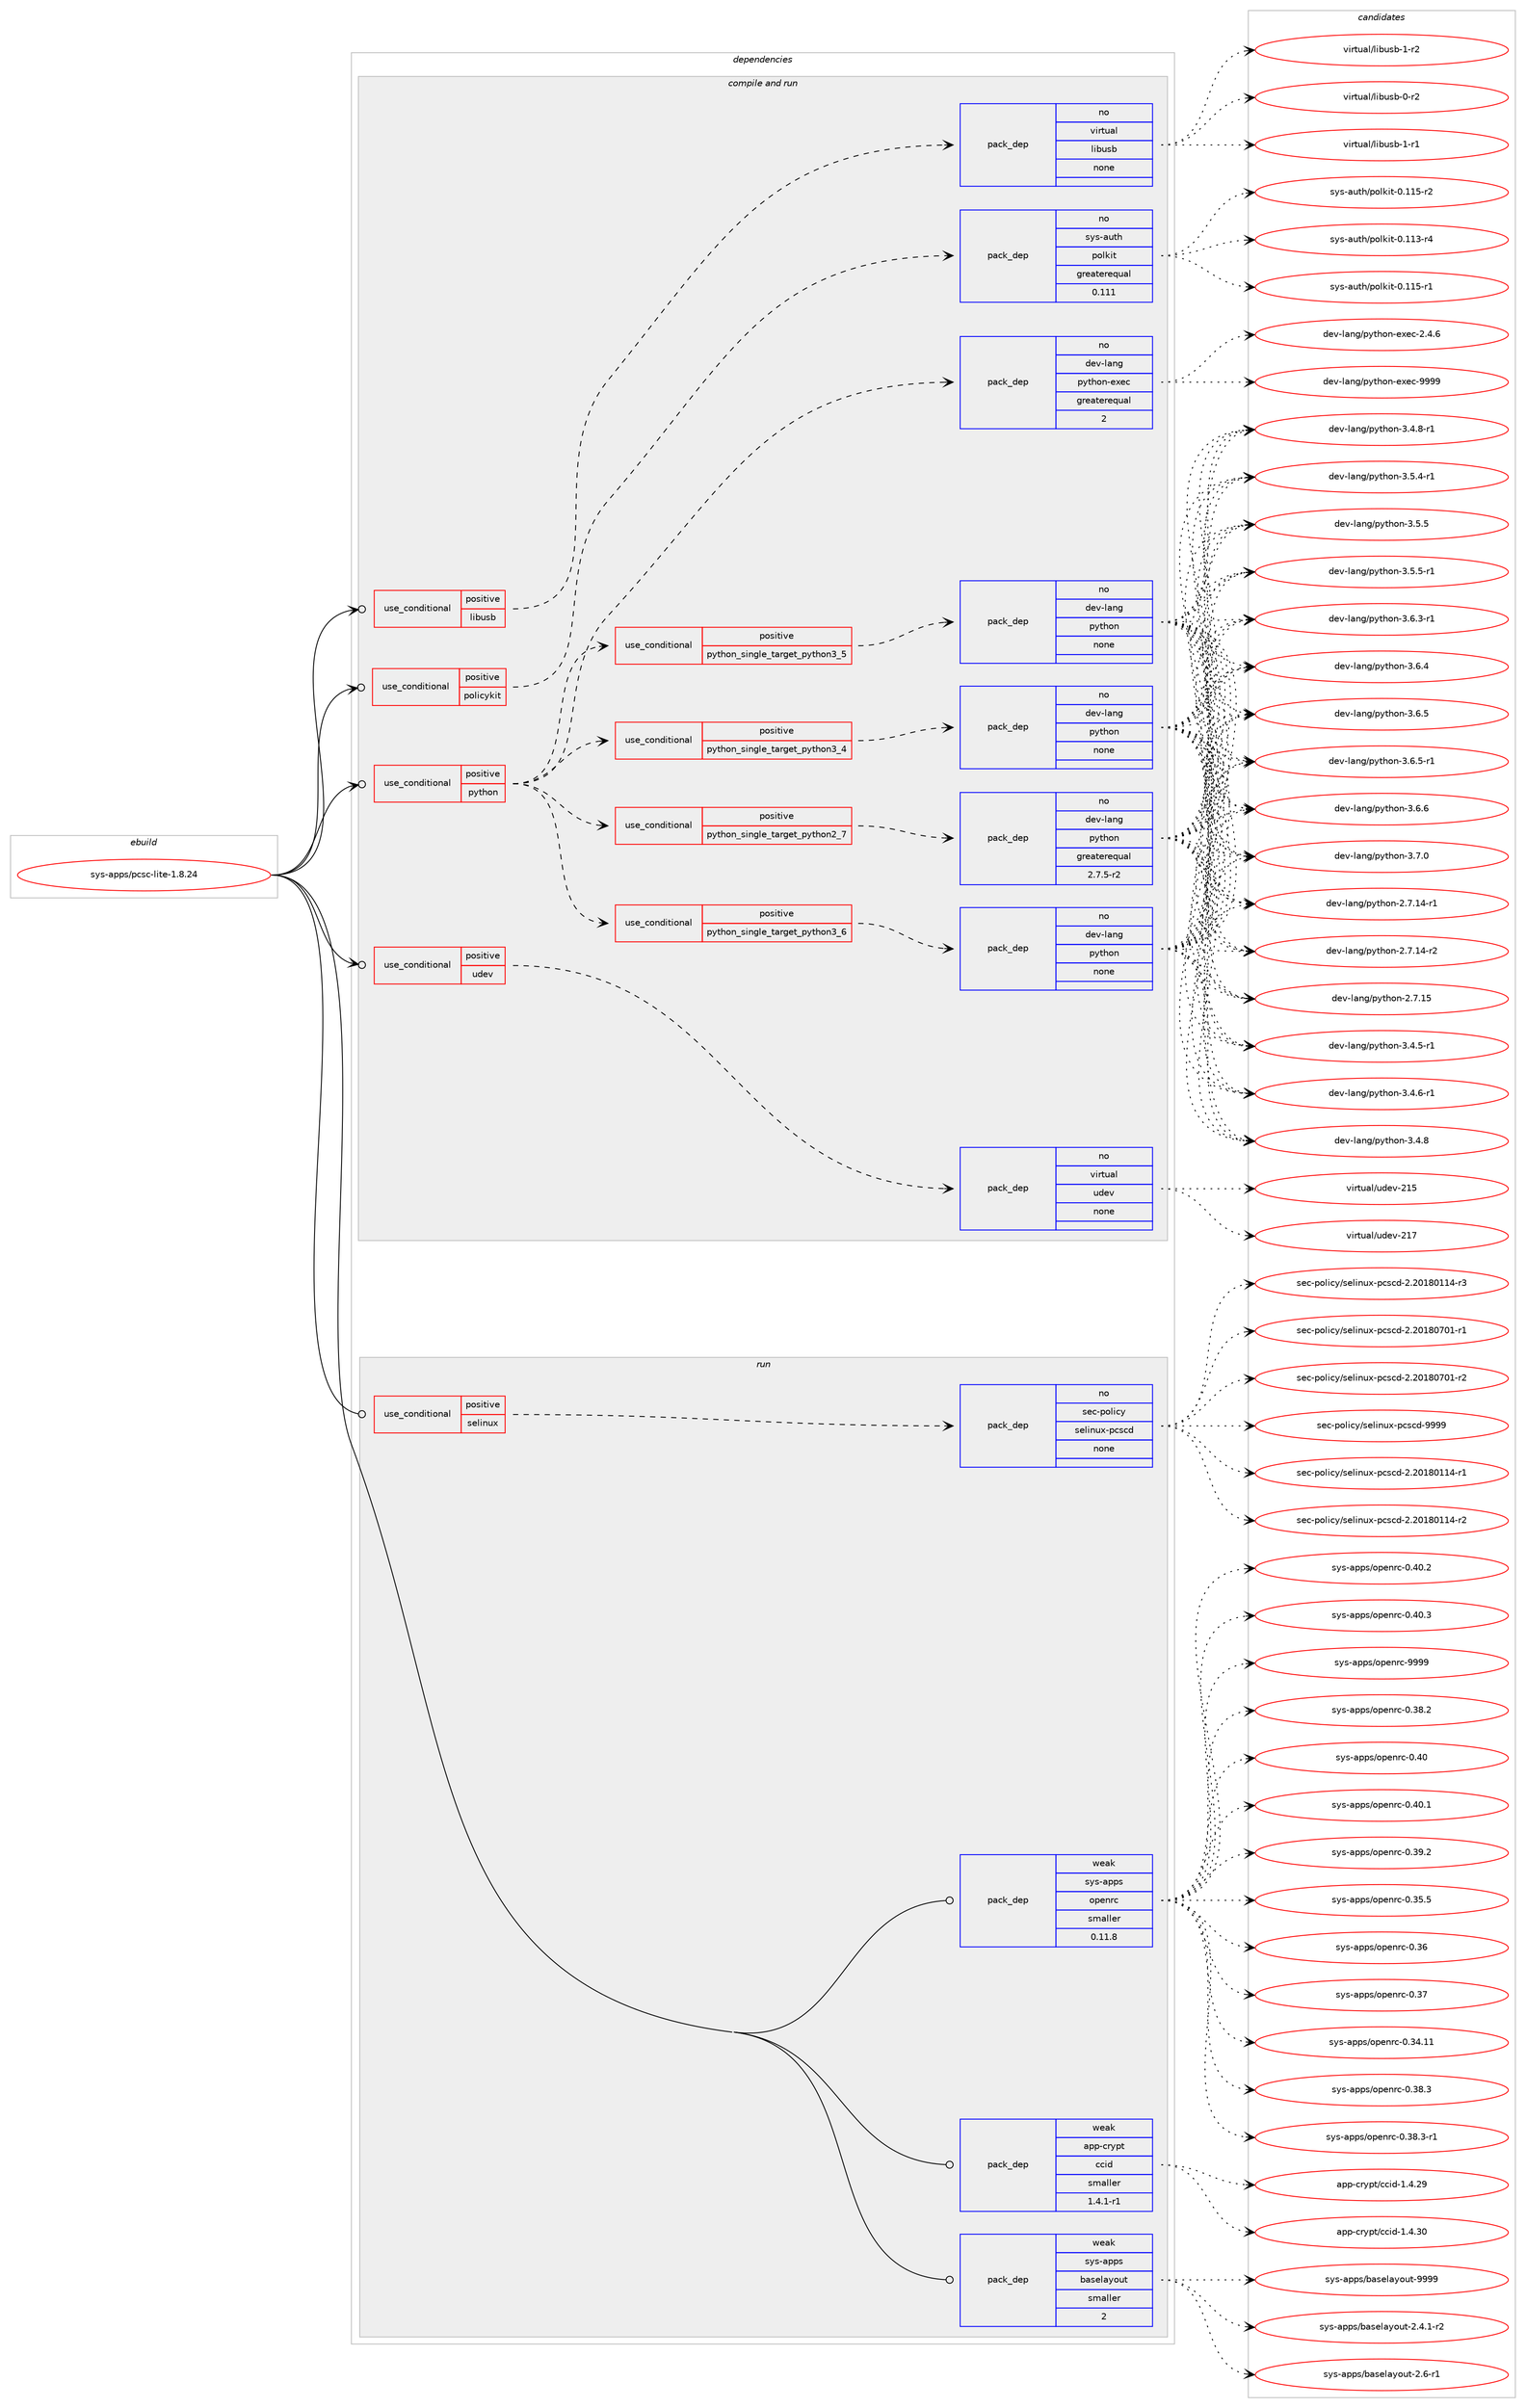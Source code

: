 digraph prolog {

# *************
# Graph options
# *************

newrank=true;
concentrate=true;
compound=true;
graph [rankdir=LR,fontname=Helvetica,fontsize=10,ranksep=1.5];#, ranksep=2.5, nodesep=0.2];
edge  [arrowhead=vee];
node  [fontname=Helvetica,fontsize=10];

# **********
# The ebuild
# **********

subgraph cluster_leftcol {
color=gray;
rank=same;
label=<<i>ebuild</i>>;
id [label="sys-apps/pcsc-lite-1.8.24", color=red, width=4, href="../sys-apps/pcsc-lite-1.8.24.svg"];
}

# ****************
# The dependencies
# ****************

subgraph cluster_midcol {
color=gray;
label=<<i>dependencies</i>>;
subgraph cluster_compile {
fillcolor="#eeeeee";
style=filled;
label=<<i>compile</i>>;
}
subgraph cluster_compileandrun {
fillcolor="#eeeeee";
style=filled;
label=<<i>compile and run</i>>;
subgraph cond1465 {
dependency8203 [label=<<TABLE BORDER="0" CELLBORDER="1" CELLSPACING="0" CELLPADDING="4"><TR><TD ROWSPAN="3" CELLPADDING="10">use_conditional</TD></TR><TR><TD>positive</TD></TR><TR><TD>libusb</TD></TR></TABLE>>, shape=none, color=red];
subgraph pack6563 {
dependency8204 [label=<<TABLE BORDER="0" CELLBORDER="1" CELLSPACING="0" CELLPADDING="4" WIDTH="220"><TR><TD ROWSPAN="6" CELLPADDING="30">pack_dep</TD></TR><TR><TD WIDTH="110">no</TD></TR><TR><TD>virtual</TD></TR><TR><TD>libusb</TD></TR><TR><TD>none</TD></TR><TR><TD></TD></TR></TABLE>>, shape=none, color=blue];
}
dependency8203:e -> dependency8204:w [weight=20,style="dashed",arrowhead="vee"];
}
id:e -> dependency8203:w [weight=20,style="solid",arrowhead="odotvee"];
subgraph cond1466 {
dependency8205 [label=<<TABLE BORDER="0" CELLBORDER="1" CELLSPACING="0" CELLPADDING="4"><TR><TD ROWSPAN="3" CELLPADDING="10">use_conditional</TD></TR><TR><TD>positive</TD></TR><TR><TD>policykit</TD></TR></TABLE>>, shape=none, color=red];
subgraph pack6564 {
dependency8206 [label=<<TABLE BORDER="0" CELLBORDER="1" CELLSPACING="0" CELLPADDING="4" WIDTH="220"><TR><TD ROWSPAN="6" CELLPADDING="30">pack_dep</TD></TR><TR><TD WIDTH="110">no</TD></TR><TR><TD>sys-auth</TD></TR><TR><TD>polkit</TD></TR><TR><TD>greaterequal</TD></TR><TR><TD>0.111</TD></TR></TABLE>>, shape=none, color=blue];
}
dependency8205:e -> dependency8206:w [weight=20,style="dashed",arrowhead="vee"];
}
id:e -> dependency8205:w [weight=20,style="solid",arrowhead="odotvee"];
subgraph cond1467 {
dependency8207 [label=<<TABLE BORDER="0" CELLBORDER="1" CELLSPACING="0" CELLPADDING="4"><TR><TD ROWSPAN="3" CELLPADDING="10">use_conditional</TD></TR><TR><TD>positive</TD></TR><TR><TD>python</TD></TR></TABLE>>, shape=none, color=red];
subgraph cond1468 {
dependency8208 [label=<<TABLE BORDER="0" CELLBORDER="1" CELLSPACING="0" CELLPADDING="4"><TR><TD ROWSPAN="3" CELLPADDING="10">use_conditional</TD></TR><TR><TD>positive</TD></TR><TR><TD>python_single_target_python2_7</TD></TR></TABLE>>, shape=none, color=red];
subgraph pack6565 {
dependency8209 [label=<<TABLE BORDER="0" CELLBORDER="1" CELLSPACING="0" CELLPADDING="4" WIDTH="220"><TR><TD ROWSPAN="6" CELLPADDING="30">pack_dep</TD></TR><TR><TD WIDTH="110">no</TD></TR><TR><TD>dev-lang</TD></TR><TR><TD>python</TD></TR><TR><TD>greaterequal</TD></TR><TR><TD>2.7.5-r2</TD></TR></TABLE>>, shape=none, color=blue];
}
dependency8208:e -> dependency8209:w [weight=20,style="dashed",arrowhead="vee"];
}
dependency8207:e -> dependency8208:w [weight=20,style="dashed",arrowhead="vee"];
subgraph cond1469 {
dependency8210 [label=<<TABLE BORDER="0" CELLBORDER="1" CELLSPACING="0" CELLPADDING="4"><TR><TD ROWSPAN="3" CELLPADDING="10">use_conditional</TD></TR><TR><TD>positive</TD></TR><TR><TD>python_single_target_python3_4</TD></TR></TABLE>>, shape=none, color=red];
subgraph pack6566 {
dependency8211 [label=<<TABLE BORDER="0" CELLBORDER="1" CELLSPACING="0" CELLPADDING="4" WIDTH="220"><TR><TD ROWSPAN="6" CELLPADDING="30">pack_dep</TD></TR><TR><TD WIDTH="110">no</TD></TR><TR><TD>dev-lang</TD></TR><TR><TD>python</TD></TR><TR><TD>none</TD></TR><TR><TD></TD></TR></TABLE>>, shape=none, color=blue];
}
dependency8210:e -> dependency8211:w [weight=20,style="dashed",arrowhead="vee"];
}
dependency8207:e -> dependency8210:w [weight=20,style="dashed",arrowhead="vee"];
subgraph cond1470 {
dependency8212 [label=<<TABLE BORDER="0" CELLBORDER="1" CELLSPACING="0" CELLPADDING="4"><TR><TD ROWSPAN="3" CELLPADDING="10">use_conditional</TD></TR><TR><TD>positive</TD></TR><TR><TD>python_single_target_python3_5</TD></TR></TABLE>>, shape=none, color=red];
subgraph pack6567 {
dependency8213 [label=<<TABLE BORDER="0" CELLBORDER="1" CELLSPACING="0" CELLPADDING="4" WIDTH="220"><TR><TD ROWSPAN="6" CELLPADDING="30">pack_dep</TD></TR><TR><TD WIDTH="110">no</TD></TR><TR><TD>dev-lang</TD></TR><TR><TD>python</TD></TR><TR><TD>none</TD></TR><TR><TD></TD></TR></TABLE>>, shape=none, color=blue];
}
dependency8212:e -> dependency8213:w [weight=20,style="dashed",arrowhead="vee"];
}
dependency8207:e -> dependency8212:w [weight=20,style="dashed",arrowhead="vee"];
subgraph cond1471 {
dependency8214 [label=<<TABLE BORDER="0" CELLBORDER="1" CELLSPACING="0" CELLPADDING="4"><TR><TD ROWSPAN="3" CELLPADDING="10">use_conditional</TD></TR><TR><TD>positive</TD></TR><TR><TD>python_single_target_python3_6</TD></TR></TABLE>>, shape=none, color=red];
subgraph pack6568 {
dependency8215 [label=<<TABLE BORDER="0" CELLBORDER="1" CELLSPACING="0" CELLPADDING="4" WIDTH="220"><TR><TD ROWSPAN="6" CELLPADDING="30">pack_dep</TD></TR><TR><TD WIDTH="110">no</TD></TR><TR><TD>dev-lang</TD></TR><TR><TD>python</TD></TR><TR><TD>none</TD></TR><TR><TD></TD></TR></TABLE>>, shape=none, color=blue];
}
dependency8214:e -> dependency8215:w [weight=20,style="dashed",arrowhead="vee"];
}
dependency8207:e -> dependency8214:w [weight=20,style="dashed",arrowhead="vee"];
subgraph pack6569 {
dependency8216 [label=<<TABLE BORDER="0" CELLBORDER="1" CELLSPACING="0" CELLPADDING="4" WIDTH="220"><TR><TD ROWSPAN="6" CELLPADDING="30">pack_dep</TD></TR><TR><TD WIDTH="110">no</TD></TR><TR><TD>dev-lang</TD></TR><TR><TD>python-exec</TD></TR><TR><TD>greaterequal</TD></TR><TR><TD>2</TD></TR></TABLE>>, shape=none, color=blue];
}
dependency8207:e -> dependency8216:w [weight=20,style="dashed",arrowhead="vee"];
}
id:e -> dependency8207:w [weight=20,style="solid",arrowhead="odotvee"];
subgraph cond1472 {
dependency8217 [label=<<TABLE BORDER="0" CELLBORDER="1" CELLSPACING="0" CELLPADDING="4"><TR><TD ROWSPAN="3" CELLPADDING="10">use_conditional</TD></TR><TR><TD>positive</TD></TR><TR><TD>udev</TD></TR></TABLE>>, shape=none, color=red];
subgraph pack6570 {
dependency8218 [label=<<TABLE BORDER="0" CELLBORDER="1" CELLSPACING="0" CELLPADDING="4" WIDTH="220"><TR><TD ROWSPAN="6" CELLPADDING="30">pack_dep</TD></TR><TR><TD WIDTH="110">no</TD></TR><TR><TD>virtual</TD></TR><TR><TD>udev</TD></TR><TR><TD>none</TD></TR><TR><TD></TD></TR></TABLE>>, shape=none, color=blue];
}
dependency8217:e -> dependency8218:w [weight=20,style="dashed",arrowhead="vee"];
}
id:e -> dependency8217:w [weight=20,style="solid",arrowhead="odotvee"];
}
subgraph cluster_run {
fillcolor="#eeeeee";
style=filled;
label=<<i>run</i>>;
subgraph cond1473 {
dependency8219 [label=<<TABLE BORDER="0" CELLBORDER="1" CELLSPACING="0" CELLPADDING="4"><TR><TD ROWSPAN="3" CELLPADDING="10">use_conditional</TD></TR><TR><TD>positive</TD></TR><TR><TD>selinux</TD></TR></TABLE>>, shape=none, color=red];
subgraph pack6571 {
dependency8220 [label=<<TABLE BORDER="0" CELLBORDER="1" CELLSPACING="0" CELLPADDING="4" WIDTH="220"><TR><TD ROWSPAN="6" CELLPADDING="30">pack_dep</TD></TR><TR><TD WIDTH="110">no</TD></TR><TR><TD>sec-policy</TD></TR><TR><TD>selinux-pcscd</TD></TR><TR><TD>none</TD></TR><TR><TD></TD></TR></TABLE>>, shape=none, color=blue];
}
dependency8219:e -> dependency8220:w [weight=20,style="dashed",arrowhead="vee"];
}
id:e -> dependency8219:w [weight=20,style="solid",arrowhead="odot"];
subgraph pack6572 {
dependency8221 [label=<<TABLE BORDER="0" CELLBORDER="1" CELLSPACING="0" CELLPADDING="4" WIDTH="220"><TR><TD ROWSPAN="6" CELLPADDING="30">pack_dep</TD></TR><TR><TD WIDTH="110">weak</TD></TR><TR><TD>app-crypt</TD></TR><TR><TD>ccid</TD></TR><TR><TD>smaller</TD></TR><TR><TD>1.4.1-r1</TD></TR></TABLE>>, shape=none, color=blue];
}
id:e -> dependency8221:w [weight=20,style="solid",arrowhead="odot"];
subgraph pack6573 {
dependency8222 [label=<<TABLE BORDER="0" CELLBORDER="1" CELLSPACING="0" CELLPADDING="4" WIDTH="220"><TR><TD ROWSPAN="6" CELLPADDING="30">pack_dep</TD></TR><TR><TD WIDTH="110">weak</TD></TR><TR><TD>sys-apps</TD></TR><TR><TD>baselayout</TD></TR><TR><TD>smaller</TD></TR><TR><TD>2</TD></TR></TABLE>>, shape=none, color=blue];
}
id:e -> dependency8222:w [weight=20,style="solid",arrowhead="odot"];
subgraph pack6574 {
dependency8223 [label=<<TABLE BORDER="0" CELLBORDER="1" CELLSPACING="0" CELLPADDING="4" WIDTH="220"><TR><TD ROWSPAN="6" CELLPADDING="30">pack_dep</TD></TR><TR><TD WIDTH="110">weak</TD></TR><TR><TD>sys-apps</TD></TR><TR><TD>openrc</TD></TR><TR><TD>smaller</TD></TR><TR><TD>0.11.8</TD></TR></TABLE>>, shape=none, color=blue];
}
id:e -> dependency8223:w [weight=20,style="solid",arrowhead="odot"];
}
}

# **************
# The candidates
# **************

subgraph cluster_choices {
rank=same;
color=gray;
label=<<i>candidates</i>>;

subgraph choice6563 {
color=black;
nodesep=1;
choice1181051141161179710847108105981171159845484511450 [label="virtual/libusb-0-r2", color=red, width=4,href="../virtual/libusb-0-r2.svg"];
choice1181051141161179710847108105981171159845494511449 [label="virtual/libusb-1-r1", color=red, width=4,href="../virtual/libusb-1-r1.svg"];
choice1181051141161179710847108105981171159845494511450 [label="virtual/libusb-1-r2", color=red, width=4,href="../virtual/libusb-1-r2.svg"];
dependency8204:e -> choice1181051141161179710847108105981171159845484511450:w [style=dotted,weight="100"];
dependency8204:e -> choice1181051141161179710847108105981171159845494511449:w [style=dotted,weight="100"];
dependency8204:e -> choice1181051141161179710847108105981171159845494511450:w [style=dotted,weight="100"];
}
subgraph choice6564 {
color=black;
nodesep=1;
choice1151211154597117116104471121111081071051164548464949514511452 [label="sys-auth/polkit-0.113-r4", color=red, width=4,href="../sys-auth/polkit-0.113-r4.svg"];
choice1151211154597117116104471121111081071051164548464949534511449 [label="sys-auth/polkit-0.115-r1", color=red, width=4,href="../sys-auth/polkit-0.115-r1.svg"];
choice1151211154597117116104471121111081071051164548464949534511450 [label="sys-auth/polkit-0.115-r2", color=red, width=4,href="../sys-auth/polkit-0.115-r2.svg"];
dependency8206:e -> choice1151211154597117116104471121111081071051164548464949514511452:w [style=dotted,weight="100"];
dependency8206:e -> choice1151211154597117116104471121111081071051164548464949534511449:w [style=dotted,weight="100"];
dependency8206:e -> choice1151211154597117116104471121111081071051164548464949534511450:w [style=dotted,weight="100"];
}
subgraph choice6565 {
color=black;
nodesep=1;
choice100101118451089711010347112121116104111110455046554649524511449 [label="dev-lang/python-2.7.14-r1", color=red, width=4,href="../dev-lang/python-2.7.14-r1.svg"];
choice100101118451089711010347112121116104111110455046554649524511450 [label="dev-lang/python-2.7.14-r2", color=red, width=4,href="../dev-lang/python-2.7.14-r2.svg"];
choice10010111845108971101034711212111610411111045504655464953 [label="dev-lang/python-2.7.15", color=red, width=4,href="../dev-lang/python-2.7.15.svg"];
choice1001011184510897110103471121211161041111104551465246534511449 [label="dev-lang/python-3.4.5-r1", color=red, width=4,href="../dev-lang/python-3.4.5-r1.svg"];
choice1001011184510897110103471121211161041111104551465246544511449 [label="dev-lang/python-3.4.6-r1", color=red, width=4,href="../dev-lang/python-3.4.6-r1.svg"];
choice100101118451089711010347112121116104111110455146524656 [label="dev-lang/python-3.4.8", color=red, width=4,href="../dev-lang/python-3.4.8.svg"];
choice1001011184510897110103471121211161041111104551465246564511449 [label="dev-lang/python-3.4.8-r1", color=red, width=4,href="../dev-lang/python-3.4.8-r1.svg"];
choice1001011184510897110103471121211161041111104551465346524511449 [label="dev-lang/python-3.5.4-r1", color=red, width=4,href="../dev-lang/python-3.5.4-r1.svg"];
choice100101118451089711010347112121116104111110455146534653 [label="dev-lang/python-3.5.5", color=red, width=4,href="../dev-lang/python-3.5.5.svg"];
choice1001011184510897110103471121211161041111104551465346534511449 [label="dev-lang/python-3.5.5-r1", color=red, width=4,href="../dev-lang/python-3.5.5-r1.svg"];
choice1001011184510897110103471121211161041111104551465446514511449 [label="dev-lang/python-3.6.3-r1", color=red, width=4,href="../dev-lang/python-3.6.3-r1.svg"];
choice100101118451089711010347112121116104111110455146544652 [label="dev-lang/python-3.6.4", color=red, width=4,href="../dev-lang/python-3.6.4.svg"];
choice100101118451089711010347112121116104111110455146544653 [label="dev-lang/python-3.6.5", color=red, width=4,href="../dev-lang/python-3.6.5.svg"];
choice1001011184510897110103471121211161041111104551465446534511449 [label="dev-lang/python-3.6.5-r1", color=red, width=4,href="../dev-lang/python-3.6.5-r1.svg"];
choice100101118451089711010347112121116104111110455146544654 [label="dev-lang/python-3.6.6", color=red, width=4,href="../dev-lang/python-3.6.6.svg"];
choice100101118451089711010347112121116104111110455146554648 [label="dev-lang/python-3.7.0", color=red, width=4,href="../dev-lang/python-3.7.0.svg"];
dependency8209:e -> choice100101118451089711010347112121116104111110455046554649524511449:w [style=dotted,weight="100"];
dependency8209:e -> choice100101118451089711010347112121116104111110455046554649524511450:w [style=dotted,weight="100"];
dependency8209:e -> choice10010111845108971101034711212111610411111045504655464953:w [style=dotted,weight="100"];
dependency8209:e -> choice1001011184510897110103471121211161041111104551465246534511449:w [style=dotted,weight="100"];
dependency8209:e -> choice1001011184510897110103471121211161041111104551465246544511449:w [style=dotted,weight="100"];
dependency8209:e -> choice100101118451089711010347112121116104111110455146524656:w [style=dotted,weight="100"];
dependency8209:e -> choice1001011184510897110103471121211161041111104551465246564511449:w [style=dotted,weight="100"];
dependency8209:e -> choice1001011184510897110103471121211161041111104551465346524511449:w [style=dotted,weight="100"];
dependency8209:e -> choice100101118451089711010347112121116104111110455146534653:w [style=dotted,weight="100"];
dependency8209:e -> choice1001011184510897110103471121211161041111104551465346534511449:w [style=dotted,weight="100"];
dependency8209:e -> choice1001011184510897110103471121211161041111104551465446514511449:w [style=dotted,weight="100"];
dependency8209:e -> choice100101118451089711010347112121116104111110455146544652:w [style=dotted,weight="100"];
dependency8209:e -> choice100101118451089711010347112121116104111110455146544653:w [style=dotted,weight="100"];
dependency8209:e -> choice1001011184510897110103471121211161041111104551465446534511449:w [style=dotted,weight="100"];
dependency8209:e -> choice100101118451089711010347112121116104111110455146544654:w [style=dotted,weight="100"];
dependency8209:e -> choice100101118451089711010347112121116104111110455146554648:w [style=dotted,weight="100"];
}
subgraph choice6566 {
color=black;
nodesep=1;
choice100101118451089711010347112121116104111110455046554649524511449 [label="dev-lang/python-2.7.14-r1", color=red, width=4,href="../dev-lang/python-2.7.14-r1.svg"];
choice100101118451089711010347112121116104111110455046554649524511450 [label="dev-lang/python-2.7.14-r2", color=red, width=4,href="../dev-lang/python-2.7.14-r2.svg"];
choice10010111845108971101034711212111610411111045504655464953 [label="dev-lang/python-2.7.15", color=red, width=4,href="../dev-lang/python-2.7.15.svg"];
choice1001011184510897110103471121211161041111104551465246534511449 [label="dev-lang/python-3.4.5-r1", color=red, width=4,href="../dev-lang/python-3.4.5-r1.svg"];
choice1001011184510897110103471121211161041111104551465246544511449 [label="dev-lang/python-3.4.6-r1", color=red, width=4,href="../dev-lang/python-3.4.6-r1.svg"];
choice100101118451089711010347112121116104111110455146524656 [label="dev-lang/python-3.4.8", color=red, width=4,href="../dev-lang/python-3.4.8.svg"];
choice1001011184510897110103471121211161041111104551465246564511449 [label="dev-lang/python-3.4.8-r1", color=red, width=4,href="../dev-lang/python-3.4.8-r1.svg"];
choice1001011184510897110103471121211161041111104551465346524511449 [label="dev-lang/python-3.5.4-r1", color=red, width=4,href="../dev-lang/python-3.5.4-r1.svg"];
choice100101118451089711010347112121116104111110455146534653 [label="dev-lang/python-3.5.5", color=red, width=4,href="../dev-lang/python-3.5.5.svg"];
choice1001011184510897110103471121211161041111104551465346534511449 [label="dev-lang/python-3.5.5-r1", color=red, width=4,href="../dev-lang/python-3.5.5-r1.svg"];
choice1001011184510897110103471121211161041111104551465446514511449 [label="dev-lang/python-3.6.3-r1", color=red, width=4,href="../dev-lang/python-3.6.3-r1.svg"];
choice100101118451089711010347112121116104111110455146544652 [label="dev-lang/python-3.6.4", color=red, width=4,href="../dev-lang/python-3.6.4.svg"];
choice100101118451089711010347112121116104111110455146544653 [label="dev-lang/python-3.6.5", color=red, width=4,href="../dev-lang/python-3.6.5.svg"];
choice1001011184510897110103471121211161041111104551465446534511449 [label="dev-lang/python-3.6.5-r1", color=red, width=4,href="../dev-lang/python-3.6.5-r1.svg"];
choice100101118451089711010347112121116104111110455146544654 [label="dev-lang/python-3.6.6", color=red, width=4,href="../dev-lang/python-3.6.6.svg"];
choice100101118451089711010347112121116104111110455146554648 [label="dev-lang/python-3.7.0", color=red, width=4,href="../dev-lang/python-3.7.0.svg"];
dependency8211:e -> choice100101118451089711010347112121116104111110455046554649524511449:w [style=dotted,weight="100"];
dependency8211:e -> choice100101118451089711010347112121116104111110455046554649524511450:w [style=dotted,weight="100"];
dependency8211:e -> choice10010111845108971101034711212111610411111045504655464953:w [style=dotted,weight="100"];
dependency8211:e -> choice1001011184510897110103471121211161041111104551465246534511449:w [style=dotted,weight="100"];
dependency8211:e -> choice1001011184510897110103471121211161041111104551465246544511449:w [style=dotted,weight="100"];
dependency8211:e -> choice100101118451089711010347112121116104111110455146524656:w [style=dotted,weight="100"];
dependency8211:e -> choice1001011184510897110103471121211161041111104551465246564511449:w [style=dotted,weight="100"];
dependency8211:e -> choice1001011184510897110103471121211161041111104551465346524511449:w [style=dotted,weight="100"];
dependency8211:e -> choice100101118451089711010347112121116104111110455146534653:w [style=dotted,weight="100"];
dependency8211:e -> choice1001011184510897110103471121211161041111104551465346534511449:w [style=dotted,weight="100"];
dependency8211:e -> choice1001011184510897110103471121211161041111104551465446514511449:w [style=dotted,weight="100"];
dependency8211:e -> choice100101118451089711010347112121116104111110455146544652:w [style=dotted,weight="100"];
dependency8211:e -> choice100101118451089711010347112121116104111110455146544653:w [style=dotted,weight="100"];
dependency8211:e -> choice1001011184510897110103471121211161041111104551465446534511449:w [style=dotted,weight="100"];
dependency8211:e -> choice100101118451089711010347112121116104111110455146544654:w [style=dotted,weight="100"];
dependency8211:e -> choice100101118451089711010347112121116104111110455146554648:w [style=dotted,weight="100"];
}
subgraph choice6567 {
color=black;
nodesep=1;
choice100101118451089711010347112121116104111110455046554649524511449 [label="dev-lang/python-2.7.14-r1", color=red, width=4,href="../dev-lang/python-2.7.14-r1.svg"];
choice100101118451089711010347112121116104111110455046554649524511450 [label="dev-lang/python-2.7.14-r2", color=red, width=4,href="../dev-lang/python-2.7.14-r2.svg"];
choice10010111845108971101034711212111610411111045504655464953 [label="dev-lang/python-2.7.15", color=red, width=4,href="../dev-lang/python-2.7.15.svg"];
choice1001011184510897110103471121211161041111104551465246534511449 [label="dev-lang/python-3.4.5-r1", color=red, width=4,href="../dev-lang/python-3.4.5-r1.svg"];
choice1001011184510897110103471121211161041111104551465246544511449 [label="dev-lang/python-3.4.6-r1", color=red, width=4,href="../dev-lang/python-3.4.6-r1.svg"];
choice100101118451089711010347112121116104111110455146524656 [label="dev-lang/python-3.4.8", color=red, width=4,href="../dev-lang/python-3.4.8.svg"];
choice1001011184510897110103471121211161041111104551465246564511449 [label="dev-lang/python-3.4.8-r1", color=red, width=4,href="../dev-lang/python-3.4.8-r1.svg"];
choice1001011184510897110103471121211161041111104551465346524511449 [label="dev-lang/python-3.5.4-r1", color=red, width=4,href="../dev-lang/python-3.5.4-r1.svg"];
choice100101118451089711010347112121116104111110455146534653 [label="dev-lang/python-3.5.5", color=red, width=4,href="../dev-lang/python-3.5.5.svg"];
choice1001011184510897110103471121211161041111104551465346534511449 [label="dev-lang/python-3.5.5-r1", color=red, width=4,href="../dev-lang/python-3.5.5-r1.svg"];
choice1001011184510897110103471121211161041111104551465446514511449 [label="dev-lang/python-3.6.3-r1", color=red, width=4,href="../dev-lang/python-3.6.3-r1.svg"];
choice100101118451089711010347112121116104111110455146544652 [label="dev-lang/python-3.6.4", color=red, width=4,href="../dev-lang/python-3.6.4.svg"];
choice100101118451089711010347112121116104111110455146544653 [label="dev-lang/python-3.6.5", color=red, width=4,href="../dev-lang/python-3.6.5.svg"];
choice1001011184510897110103471121211161041111104551465446534511449 [label="dev-lang/python-3.6.5-r1", color=red, width=4,href="../dev-lang/python-3.6.5-r1.svg"];
choice100101118451089711010347112121116104111110455146544654 [label="dev-lang/python-3.6.6", color=red, width=4,href="../dev-lang/python-3.6.6.svg"];
choice100101118451089711010347112121116104111110455146554648 [label="dev-lang/python-3.7.0", color=red, width=4,href="../dev-lang/python-3.7.0.svg"];
dependency8213:e -> choice100101118451089711010347112121116104111110455046554649524511449:w [style=dotted,weight="100"];
dependency8213:e -> choice100101118451089711010347112121116104111110455046554649524511450:w [style=dotted,weight="100"];
dependency8213:e -> choice10010111845108971101034711212111610411111045504655464953:w [style=dotted,weight="100"];
dependency8213:e -> choice1001011184510897110103471121211161041111104551465246534511449:w [style=dotted,weight="100"];
dependency8213:e -> choice1001011184510897110103471121211161041111104551465246544511449:w [style=dotted,weight="100"];
dependency8213:e -> choice100101118451089711010347112121116104111110455146524656:w [style=dotted,weight="100"];
dependency8213:e -> choice1001011184510897110103471121211161041111104551465246564511449:w [style=dotted,weight="100"];
dependency8213:e -> choice1001011184510897110103471121211161041111104551465346524511449:w [style=dotted,weight="100"];
dependency8213:e -> choice100101118451089711010347112121116104111110455146534653:w [style=dotted,weight="100"];
dependency8213:e -> choice1001011184510897110103471121211161041111104551465346534511449:w [style=dotted,weight="100"];
dependency8213:e -> choice1001011184510897110103471121211161041111104551465446514511449:w [style=dotted,weight="100"];
dependency8213:e -> choice100101118451089711010347112121116104111110455146544652:w [style=dotted,weight="100"];
dependency8213:e -> choice100101118451089711010347112121116104111110455146544653:w [style=dotted,weight="100"];
dependency8213:e -> choice1001011184510897110103471121211161041111104551465446534511449:w [style=dotted,weight="100"];
dependency8213:e -> choice100101118451089711010347112121116104111110455146544654:w [style=dotted,weight="100"];
dependency8213:e -> choice100101118451089711010347112121116104111110455146554648:w [style=dotted,weight="100"];
}
subgraph choice6568 {
color=black;
nodesep=1;
choice100101118451089711010347112121116104111110455046554649524511449 [label="dev-lang/python-2.7.14-r1", color=red, width=4,href="../dev-lang/python-2.7.14-r1.svg"];
choice100101118451089711010347112121116104111110455046554649524511450 [label="dev-lang/python-2.7.14-r2", color=red, width=4,href="../dev-lang/python-2.7.14-r2.svg"];
choice10010111845108971101034711212111610411111045504655464953 [label="dev-lang/python-2.7.15", color=red, width=4,href="../dev-lang/python-2.7.15.svg"];
choice1001011184510897110103471121211161041111104551465246534511449 [label="dev-lang/python-3.4.5-r1", color=red, width=4,href="../dev-lang/python-3.4.5-r1.svg"];
choice1001011184510897110103471121211161041111104551465246544511449 [label="dev-lang/python-3.4.6-r1", color=red, width=4,href="../dev-lang/python-3.4.6-r1.svg"];
choice100101118451089711010347112121116104111110455146524656 [label="dev-lang/python-3.4.8", color=red, width=4,href="../dev-lang/python-3.4.8.svg"];
choice1001011184510897110103471121211161041111104551465246564511449 [label="dev-lang/python-3.4.8-r1", color=red, width=4,href="../dev-lang/python-3.4.8-r1.svg"];
choice1001011184510897110103471121211161041111104551465346524511449 [label="dev-lang/python-3.5.4-r1", color=red, width=4,href="../dev-lang/python-3.5.4-r1.svg"];
choice100101118451089711010347112121116104111110455146534653 [label="dev-lang/python-3.5.5", color=red, width=4,href="../dev-lang/python-3.5.5.svg"];
choice1001011184510897110103471121211161041111104551465346534511449 [label="dev-lang/python-3.5.5-r1", color=red, width=4,href="../dev-lang/python-3.5.5-r1.svg"];
choice1001011184510897110103471121211161041111104551465446514511449 [label="dev-lang/python-3.6.3-r1", color=red, width=4,href="../dev-lang/python-3.6.3-r1.svg"];
choice100101118451089711010347112121116104111110455146544652 [label="dev-lang/python-3.6.4", color=red, width=4,href="../dev-lang/python-3.6.4.svg"];
choice100101118451089711010347112121116104111110455146544653 [label="dev-lang/python-3.6.5", color=red, width=4,href="../dev-lang/python-3.6.5.svg"];
choice1001011184510897110103471121211161041111104551465446534511449 [label="dev-lang/python-3.6.5-r1", color=red, width=4,href="../dev-lang/python-3.6.5-r1.svg"];
choice100101118451089711010347112121116104111110455146544654 [label="dev-lang/python-3.6.6", color=red, width=4,href="../dev-lang/python-3.6.6.svg"];
choice100101118451089711010347112121116104111110455146554648 [label="dev-lang/python-3.7.0", color=red, width=4,href="../dev-lang/python-3.7.0.svg"];
dependency8215:e -> choice100101118451089711010347112121116104111110455046554649524511449:w [style=dotted,weight="100"];
dependency8215:e -> choice100101118451089711010347112121116104111110455046554649524511450:w [style=dotted,weight="100"];
dependency8215:e -> choice10010111845108971101034711212111610411111045504655464953:w [style=dotted,weight="100"];
dependency8215:e -> choice1001011184510897110103471121211161041111104551465246534511449:w [style=dotted,weight="100"];
dependency8215:e -> choice1001011184510897110103471121211161041111104551465246544511449:w [style=dotted,weight="100"];
dependency8215:e -> choice100101118451089711010347112121116104111110455146524656:w [style=dotted,weight="100"];
dependency8215:e -> choice1001011184510897110103471121211161041111104551465246564511449:w [style=dotted,weight="100"];
dependency8215:e -> choice1001011184510897110103471121211161041111104551465346524511449:w [style=dotted,weight="100"];
dependency8215:e -> choice100101118451089711010347112121116104111110455146534653:w [style=dotted,weight="100"];
dependency8215:e -> choice1001011184510897110103471121211161041111104551465346534511449:w [style=dotted,weight="100"];
dependency8215:e -> choice1001011184510897110103471121211161041111104551465446514511449:w [style=dotted,weight="100"];
dependency8215:e -> choice100101118451089711010347112121116104111110455146544652:w [style=dotted,weight="100"];
dependency8215:e -> choice100101118451089711010347112121116104111110455146544653:w [style=dotted,weight="100"];
dependency8215:e -> choice1001011184510897110103471121211161041111104551465446534511449:w [style=dotted,weight="100"];
dependency8215:e -> choice100101118451089711010347112121116104111110455146544654:w [style=dotted,weight="100"];
dependency8215:e -> choice100101118451089711010347112121116104111110455146554648:w [style=dotted,weight="100"];
}
subgraph choice6569 {
color=black;
nodesep=1;
choice1001011184510897110103471121211161041111104510112010199455046524654 [label="dev-lang/python-exec-2.4.6", color=red, width=4,href="../dev-lang/python-exec-2.4.6.svg"];
choice10010111845108971101034711212111610411111045101120101994557575757 [label="dev-lang/python-exec-9999", color=red, width=4,href="../dev-lang/python-exec-9999.svg"];
dependency8216:e -> choice1001011184510897110103471121211161041111104510112010199455046524654:w [style=dotted,weight="100"];
dependency8216:e -> choice10010111845108971101034711212111610411111045101120101994557575757:w [style=dotted,weight="100"];
}
subgraph choice6570 {
color=black;
nodesep=1;
choice118105114116117971084711710010111845504953 [label="virtual/udev-215", color=red, width=4,href="../virtual/udev-215.svg"];
choice118105114116117971084711710010111845504955 [label="virtual/udev-217", color=red, width=4,href="../virtual/udev-217.svg"];
dependency8218:e -> choice118105114116117971084711710010111845504953:w [style=dotted,weight="100"];
dependency8218:e -> choice118105114116117971084711710010111845504955:w [style=dotted,weight="100"];
}
subgraph choice6571 {
color=black;
nodesep=1;
choice1151019945112111108105991214711510110810511011712045112991159910045504650484956484949524511449 [label="sec-policy/selinux-pcscd-2.20180114-r1", color=red, width=4,href="../sec-policy/selinux-pcscd-2.20180114-r1.svg"];
choice1151019945112111108105991214711510110810511011712045112991159910045504650484956484949524511450 [label="sec-policy/selinux-pcscd-2.20180114-r2", color=red, width=4,href="../sec-policy/selinux-pcscd-2.20180114-r2.svg"];
choice1151019945112111108105991214711510110810511011712045112991159910045504650484956484949524511451 [label="sec-policy/selinux-pcscd-2.20180114-r3", color=red, width=4,href="../sec-policy/selinux-pcscd-2.20180114-r3.svg"];
choice1151019945112111108105991214711510110810511011712045112991159910045504650484956485548494511449 [label="sec-policy/selinux-pcscd-2.20180701-r1", color=red, width=4,href="../sec-policy/selinux-pcscd-2.20180701-r1.svg"];
choice1151019945112111108105991214711510110810511011712045112991159910045504650484956485548494511450 [label="sec-policy/selinux-pcscd-2.20180701-r2", color=red, width=4,href="../sec-policy/selinux-pcscd-2.20180701-r2.svg"];
choice115101994511211110810599121471151011081051101171204511299115991004557575757 [label="sec-policy/selinux-pcscd-9999", color=red, width=4,href="../sec-policy/selinux-pcscd-9999.svg"];
dependency8220:e -> choice1151019945112111108105991214711510110810511011712045112991159910045504650484956484949524511449:w [style=dotted,weight="100"];
dependency8220:e -> choice1151019945112111108105991214711510110810511011712045112991159910045504650484956484949524511450:w [style=dotted,weight="100"];
dependency8220:e -> choice1151019945112111108105991214711510110810511011712045112991159910045504650484956484949524511451:w [style=dotted,weight="100"];
dependency8220:e -> choice1151019945112111108105991214711510110810511011712045112991159910045504650484956485548494511449:w [style=dotted,weight="100"];
dependency8220:e -> choice1151019945112111108105991214711510110810511011712045112991159910045504650484956485548494511450:w [style=dotted,weight="100"];
dependency8220:e -> choice115101994511211110810599121471151011081051101171204511299115991004557575757:w [style=dotted,weight="100"];
}
subgraph choice6572 {
color=black;
nodesep=1;
choice97112112459911412111211647999910510045494652465057 [label="app-crypt/ccid-1.4.29", color=red, width=4,href="../app-crypt/ccid-1.4.29.svg"];
choice97112112459911412111211647999910510045494652465148 [label="app-crypt/ccid-1.4.30", color=red, width=4,href="../app-crypt/ccid-1.4.30.svg"];
dependency8221:e -> choice97112112459911412111211647999910510045494652465057:w [style=dotted,weight="100"];
dependency8221:e -> choice97112112459911412111211647999910510045494652465148:w [style=dotted,weight="100"];
}
subgraph choice6573 {
color=black;
nodesep=1;
choice1151211154597112112115479897115101108971211111171164550465246494511450 [label="sys-apps/baselayout-2.4.1-r2", color=red, width=4,href="../sys-apps/baselayout-2.4.1-r2.svg"];
choice115121115459711211211547989711510110897121111117116455046544511449 [label="sys-apps/baselayout-2.6-r1", color=red, width=4,href="../sys-apps/baselayout-2.6-r1.svg"];
choice1151211154597112112115479897115101108971211111171164557575757 [label="sys-apps/baselayout-9999", color=red, width=4,href="../sys-apps/baselayout-9999.svg"];
dependency8222:e -> choice1151211154597112112115479897115101108971211111171164550465246494511450:w [style=dotted,weight="100"];
dependency8222:e -> choice115121115459711211211547989711510110897121111117116455046544511449:w [style=dotted,weight="100"];
dependency8222:e -> choice1151211154597112112115479897115101108971211111171164557575757:w [style=dotted,weight="100"];
}
subgraph choice6574 {
color=black;
nodesep=1;
choice1151211154597112112115471111121011101149945484651564650 [label="sys-apps/openrc-0.38.2", color=red, width=4,href="../sys-apps/openrc-0.38.2.svg"];
choice115121115459711211211547111112101110114994548465248 [label="sys-apps/openrc-0.40", color=red, width=4,href="../sys-apps/openrc-0.40.svg"];
choice1151211154597112112115471111121011101149945484652484649 [label="sys-apps/openrc-0.40.1", color=red, width=4,href="../sys-apps/openrc-0.40.1.svg"];
choice1151211154597112112115471111121011101149945484651574650 [label="sys-apps/openrc-0.39.2", color=red, width=4,href="../sys-apps/openrc-0.39.2.svg"];
choice1151211154597112112115471111121011101149945484651534653 [label="sys-apps/openrc-0.35.5", color=red, width=4,href="../sys-apps/openrc-0.35.5.svg"];
choice115121115459711211211547111112101110114994548465154 [label="sys-apps/openrc-0.36", color=red, width=4,href="../sys-apps/openrc-0.36.svg"];
choice115121115459711211211547111112101110114994548465155 [label="sys-apps/openrc-0.37", color=red, width=4,href="../sys-apps/openrc-0.37.svg"];
choice115121115459711211211547111112101110114994548465152464949 [label="sys-apps/openrc-0.34.11", color=red, width=4,href="../sys-apps/openrc-0.34.11.svg"];
choice1151211154597112112115471111121011101149945484651564651 [label="sys-apps/openrc-0.38.3", color=red, width=4,href="../sys-apps/openrc-0.38.3.svg"];
choice11512111545971121121154711111210111011499454846515646514511449 [label="sys-apps/openrc-0.38.3-r1", color=red, width=4,href="../sys-apps/openrc-0.38.3-r1.svg"];
choice1151211154597112112115471111121011101149945484652484650 [label="sys-apps/openrc-0.40.2", color=red, width=4,href="../sys-apps/openrc-0.40.2.svg"];
choice1151211154597112112115471111121011101149945484652484651 [label="sys-apps/openrc-0.40.3", color=red, width=4,href="../sys-apps/openrc-0.40.3.svg"];
choice115121115459711211211547111112101110114994557575757 [label="sys-apps/openrc-9999", color=red, width=4,href="../sys-apps/openrc-9999.svg"];
dependency8223:e -> choice1151211154597112112115471111121011101149945484651564650:w [style=dotted,weight="100"];
dependency8223:e -> choice115121115459711211211547111112101110114994548465248:w [style=dotted,weight="100"];
dependency8223:e -> choice1151211154597112112115471111121011101149945484652484649:w [style=dotted,weight="100"];
dependency8223:e -> choice1151211154597112112115471111121011101149945484651574650:w [style=dotted,weight="100"];
dependency8223:e -> choice1151211154597112112115471111121011101149945484651534653:w [style=dotted,weight="100"];
dependency8223:e -> choice115121115459711211211547111112101110114994548465154:w [style=dotted,weight="100"];
dependency8223:e -> choice115121115459711211211547111112101110114994548465155:w [style=dotted,weight="100"];
dependency8223:e -> choice115121115459711211211547111112101110114994548465152464949:w [style=dotted,weight="100"];
dependency8223:e -> choice1151211154597112112115471111121011101149945484651564651:w [style=dotted,weight="100"];
dependency8223:e -> choice11512111545971121121154711111210111011499454846515646514511449:w [style=dotted,weight="100"];
dependency8223:e -> choice1151211154597112112115471111121011101149945484652484650:w [style=dotted,weight="100"];
dependency8223:e -> choice1151211154597112112115471111121011101149945484652484651:w [style=dotted,weight="100"];
dependency8223:e -> choice115121115459711211211547111112101110114994557575757:w [style=dotted,weight="100"];
}
}

}

